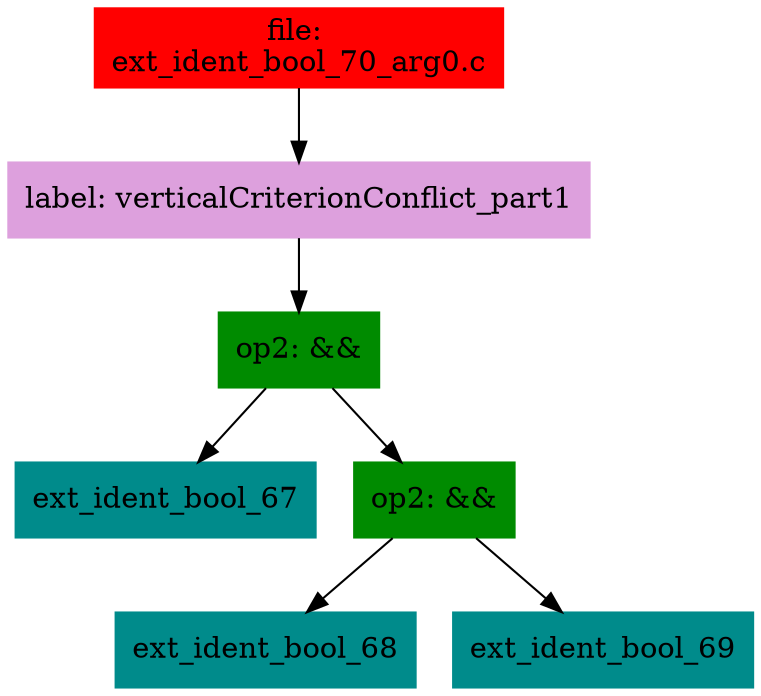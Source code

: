 digraph G {
node [shape=box]

0 [label="file: 
ext_ident_bool_70_arg0.c",color=red, style=filled]
1 [label="label: verticalCriterionConflict_part1",color=plum, style=filled]
0 -> 1
2 [label="op2: &&",color=green4, style=filled]
1 -> 2
3 [label="ext_ident_bool_67",color=cyan4, style=filled]
2 -> 3
48 [label="op2: &&",color=green4, style=filled]
2 -> 48
49 [label="ext_ident_bool_68",color=cyan4, style=filled]
48 -> 49
56 [label="ext_ident_bool_69",color=cyan4, style=filled]
48 -> 56


}

